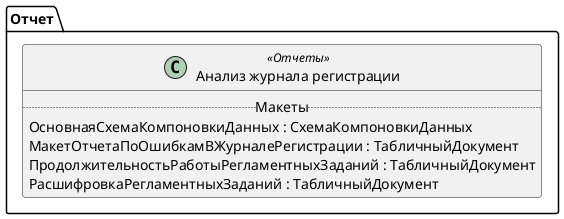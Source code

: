 ﻿@startuml АнализЖурналаРегистрации
'!include templates.wsd
'..\include templates.wsd
class Отчет.АнализЖурналаРегистрации as "Анализ журнала регистрации" <<Отчеты>>
{
..Макеты..
ОсновнаяСхемаКомпоновкиДанных : СхемаКомпоновкиДанных
МакетОтчетаПоОшибкамВЖурналеРегистрации : ТабличныйДокумент
ПродолжительностьРаботыРегламентныхЗаданий : ТабличныйДокумент
РасшифровкаРегламентныхЗаданий : ТабличныйДокумент
}
@enduml
